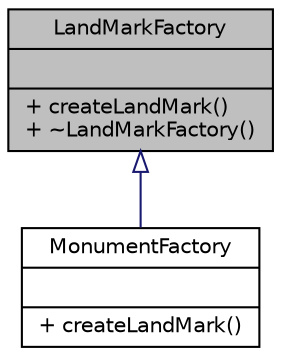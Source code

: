 digraph "LandMarkFactory"
{
 // LATEX_PDF_SIZE
  edge [fontname="Helvetica",fontsize="10",labelfontname="Helvetica",labelfontsize="10"];
  node [fontname="Helvetica",fontsize="10",shape=record];
  Node1 [label="{LandMarkFactory\n||+ createLandMark()\l+ ~LandMarkFactory()\l}",height=0.2,width=0.4,color="black", fillcolor="grey75", style="filled", fontcolor="black",tooltip="Abstract factory class for creating landmark objects."];
  Node1 -> Node2 [dir="back",color="midnightblue",fontsize="10",style="solid",arrowtail="onormal",fontname="Helvetica"];
  Node2 [label="{MonumentFactory\n||+ createLandMark()\l}",height=0.2,width=0.4,color="black", fillcolor="white", style="filled",URL="$classMonumentFactory.html",tooltip="Factory class for creating Monument instances."];
}
